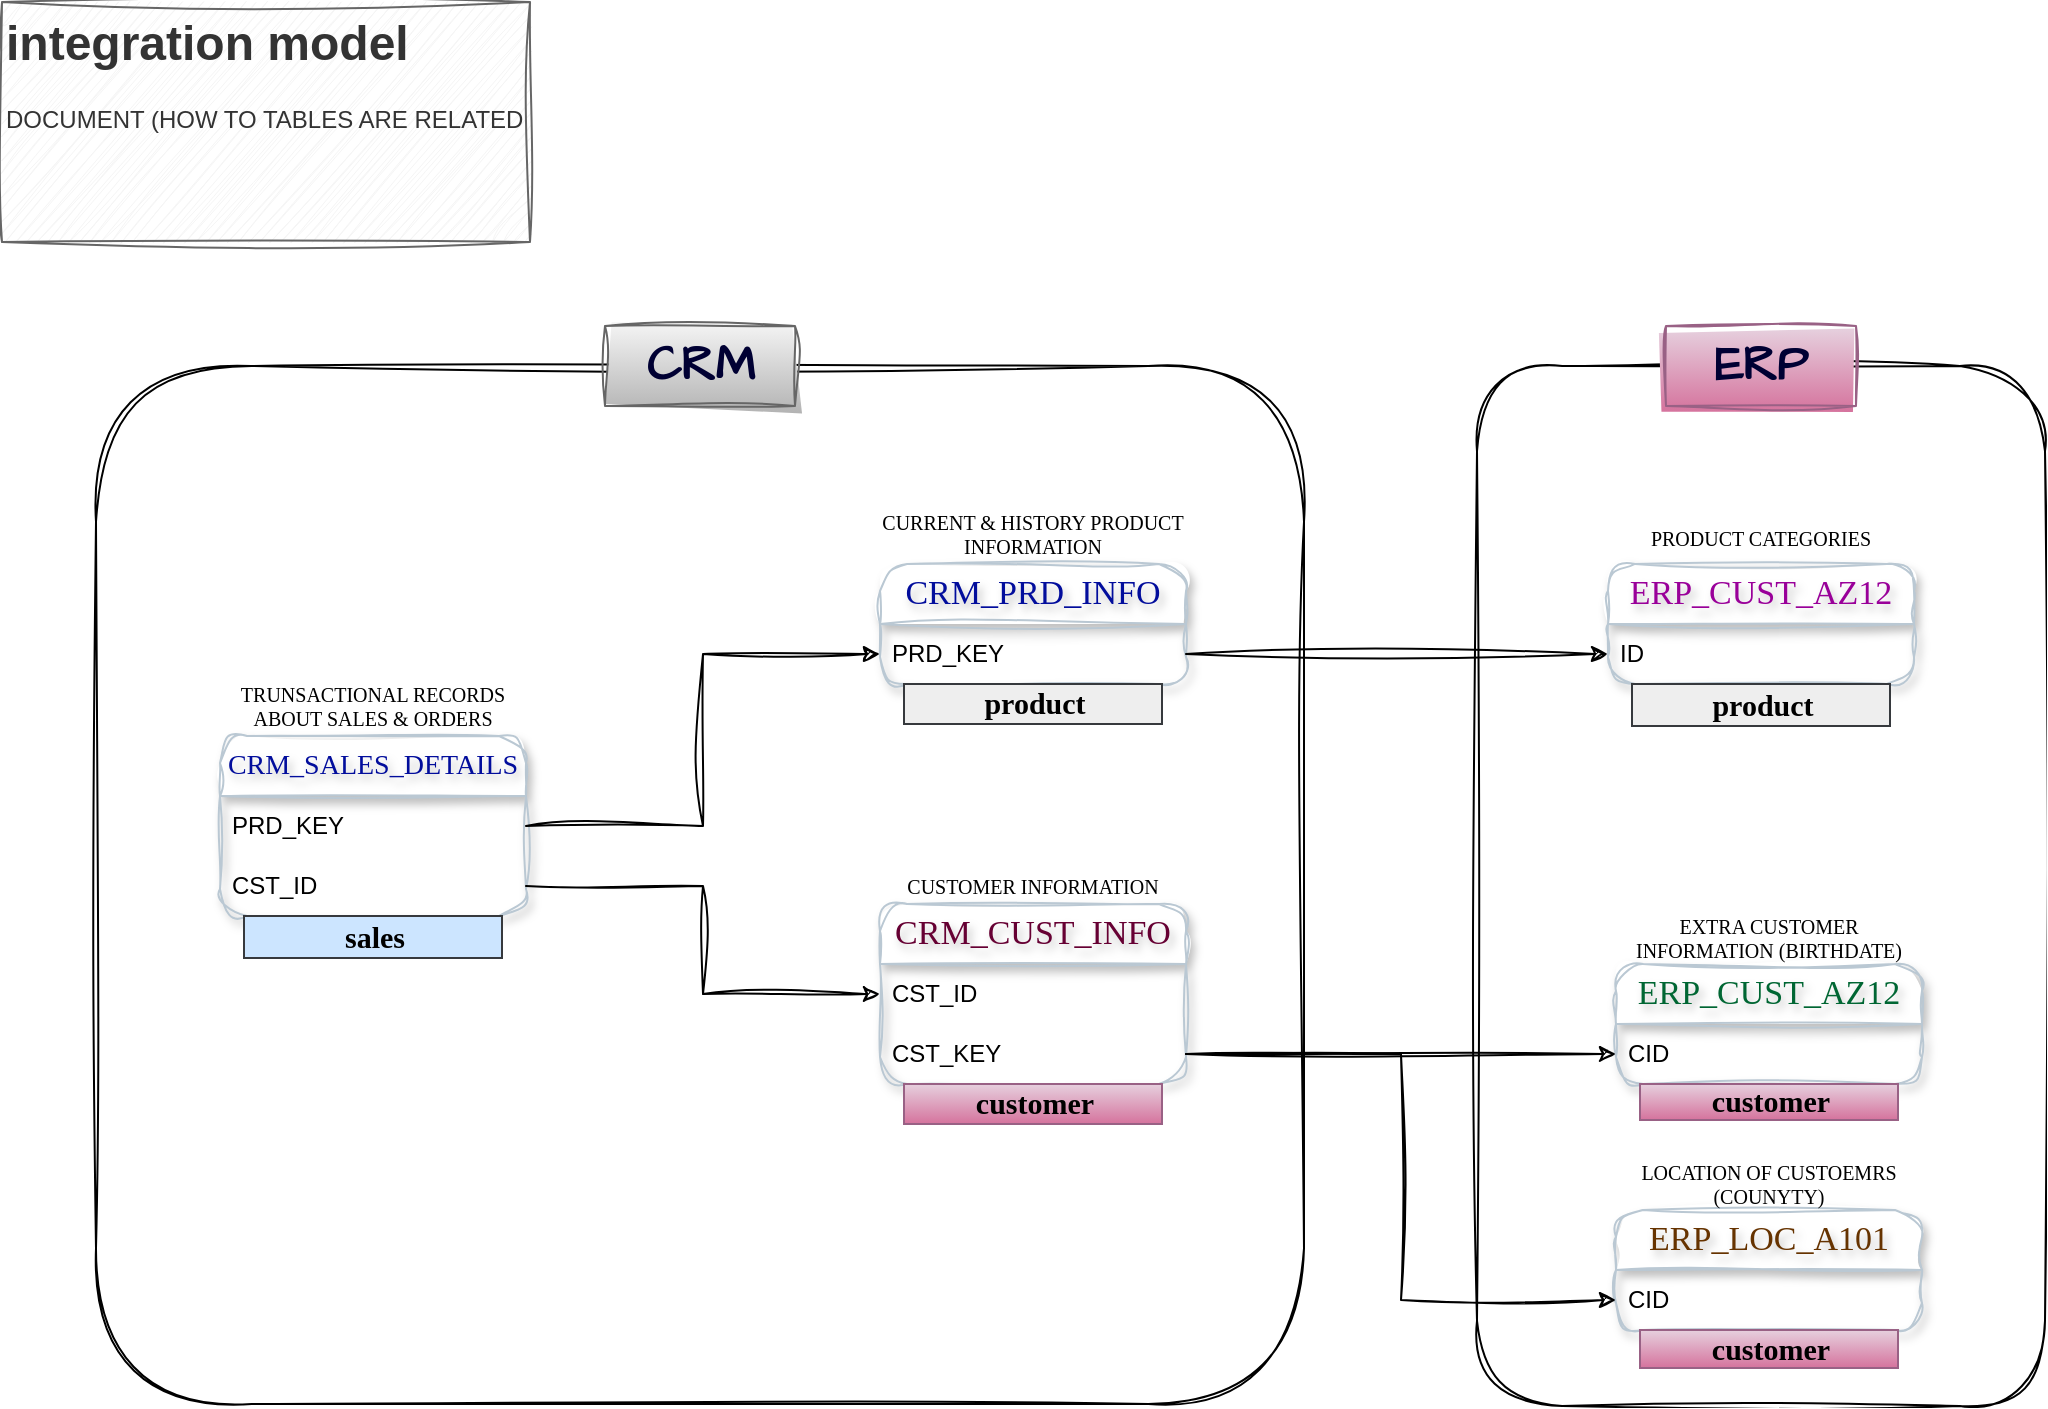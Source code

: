 <mxfile version="28.1.2" pages="2">
  <diagram name="Page-1" id="mvDb_Kd92rDcgLwUR48M">
    <mxGraphModel dx="1042" dy="626" grid="0" gridSize="10" guides="1" tooltips="1" connect="1" arrows="1" fold="1" page="1" pageScale="1" pageWidth="1200" pageHeight="1600" background="none" math="0" shadow="0">
      <root>
        <mxCell id="0" />
        <mxCell id="1" parent="0" />
        <mxCell id="jN1JfyGR_ZHe_GP9HwII-1" value="&lt;h1 style=&quot;margin-top: 0px;&quot;&gt;integration model&lt;/h1&gt;&lt;p&gt;DOCUMENT (HOW TO TABLES ARE RELATED&lt;/p&gt;" style="text;html=1;whiteSpace=wrap;overflow=hidden;rounded=0;labelBackgroundColor=none;fontColor=#333333;sketch=1;curveFitting=1;jiggle=2;fillColor=#f5f5f5;strokeColor=#666666;" parent="1" vertex="1">
          <mxGeometry x="4" y="3" width="264" height="120" as="geometry" />
        </mxCell>
        <mxCell id="jN1JfyGR_ZHe_GP9HwII-3" value="&lt;font style=&quot;font-size: 17px; color: rgb(102, 0, 51);&quot; face=&quot;Times New Roman&quot;&gt;CRM_CUST_INFO&lt;/font&gt;" style="swimlane;fontStyle=0;childLayout=stackLayout;horizontal=1;startSize=30;horizontalStack=0;resizeParent=1;resizeParentMax=0;resizeLast=0;collapsible=1;marginBottom=0;whiteSpace=wrap;html=1;labelBackgroundColor=none;fillColor=default;strokeColor=#BAC8D3;fontColor=#EEEEEE;shadow=1;rounded=1;sketch=1;curveFitting=1;jiggle=2;glass=0;gradientColor=none;swimlaneFillColor=none;labelBorderColor=none;textShadow=1;convertToSvg=0;" parent="1" vertex="1">
          <mxGeometry x="443" y="454" width="153" height="90" as="geometry">
            <mxRectangle x="463" y="304" width="173" height="32" as="alternateBounds" />
          </mxGeometry>
        </mxCell>
        <mxCell id="jN1JfyGR_ZHe_GP9HwII-5" value="CST_ID" style="text;strokeColor=none;fillColor=none;align=left;verticalAlign=middle;spacingLeft=4;spacingRight=4;overflow=hidden;points=[[0,0.5],[1,0.5]];portConstraint=eastwest;rotatable=0;html=1;labelBackgroundColor=none;fontColor=default;sketch=1;curveFitting=1;jiggle=2;whiteSpace=wrap;textShadow=0;fontFamily=Helvetica;" parent="jN1JfyGR_ZHe_GP9HwII-3" vertex="1">
          <mxGeometry y="30" width="153" height="30" as="geometry" />
        </mxCell>
        <mxCell id="8acILNu5yyo7tEhajvuI-9" value="CST_KEY" style="text;strokeColor=none;fillColor=none;align=left;verticalAlign=middle;spacingLeft=4;spacingRight=4;overflow=hidden;points=[[0,0.5],[1,0.5]];portConstraint=eastwest;rotatable=0;html=1;labelBackgroundColor=none;fontColor=default;sketch=1;curveFitting=1;jiggle=2;whiteSpace=wrap;textShadow=0;fontFamily=Helvetica;" parent="jN1JfyGR_ZHe_GP9HwII-3" vertex="1">
          <mxGeometry y="60" width="153" height="30" as="geometry" />
        </mxCell>
        <mxCell id="jN1JfyGR_ZHe_GP9HwII-18" value="&lt;font face=&quot;Verdana&quot;&gt;CUSTOMER INFORMATION&lt;/font&gt;" style="text;html=1;align=center;verticalAlign=middle;whiteSpace=wrap;rounded=0;fontFamily=Architects Daughter;fontSource=https%3A%2F%2Ffonts.googleapis.com%2Fcss%3Ffamily%3DArchitects%2BDaughter;fontSize=10;" parent="1" vertex="1">
          <mxGeometry x="443" y="430" width="153" height="30" as="geometry" />
        </mxCell>
        <mxCell id="jN1JfyGR_ZHe_GP9HwII-19" value="&lt;font style=&quot;font-size: 17px; color: light-dark(rgb(2, 13, 156), rgb(255, 193, 237));&quot; face=&quot;Times New Roman&quot;&gt;CRM_PRD_INFO&lt;/font&gt;" style="swimlane;fontStyle=0;childLayout=stackLayout;horizontal=1;startSize=30;horizontalStack=0;resizeParent=1;resizeParentMax=0;resizeLast=0;collapsible=1;marginBottom=0;whiteSpace=wrap;html=1;labelBackgroundColor=none;fillColor=default;strokeColor=#BAC8D3;fontColor=#EEEEEE;shadow=1;rounded=1;sketch=1;curveFitting=1;jiggle=2;glass=0;gradientColor=none;swimlaneFillColor=none;labelBorderColor=none;textShadow=1;convertToSvg=0;" parent="1" vertex="1">
          <mxGeometry x="443" y="284" width="153" height="60" as="geometry">
            <mxRectangle x="463" y="304" width="173" height="32" as="alternateBounds" />
          </mxGeometry>
        </mxCell>
        <mxCell id="jN1JfyGR_ZHe_GP9HwII-20" value="PRD_KEY" style="text;strokeColor=none;fillColor=none;align=left;verticalAlign=middle;spacingLeft=4;spacingRight=4;overflow=hidden;points=[[0,0.5],[1,0.5]];portConstraint=eastwest;rotatable=0;html=1;labelBackgroundColor=none;fontColor=default;sketch=1;curveFitting=1;jiggle=2;whiteSpace=wrap;textShadow=0;fontFamily=Helvetica;" parent="jN1JfyGR_ZHe_GP9HwII-19" vertex="1">
          <mxGeometry y="30" width="153" height="30" as="geometry" />
        </mxCell>
        <mxCell id="jN1JfyGR_ZHe_GP9HwII-21" value="&lt;font face=&quot;Verdana&quot;&gt;CURRENT &amp;amp; HISTORY PRODUCT INFORMATION&lt;/font&gt;" style="text;html=1;align=center;verticalAlign=middle;whiteSpace=wrap;rounded=0;fontFamily=Architects Daughter;fontSource=https%3A%2F%2Ffonts.googleapis.com%2Fcss%3Ffamily%3DArchitects%2BDaughter;fontSize=10;" parent="1" vertex="1">
          <mxGeometry x="443" y="254" width="153" height="30" as="geometry" />
        </mxCell>
        <mxCell id="jN1JfyGR_ZHe_GP9HwII-22" value="&lt;font style=&quot;font-size: 14px;&quot; face=&quot;Times New Roman&quot; color=&quot;#020d9c&quot;&gt;CRM_SALES_DETAILS&lt;/font&gt;" style="swimlane;fontStyle=0;childLayout=stackLayout;horizontal=1;startSize=30;horizontalStack=0;resizeParent=1;resizeParentMax=0;resizeLast=0;collapsible=1;marginBottom=0;whiteSpace=wrap;html=1;labelBackgroundColor=none;fillColor=default;strokeColor=#BAC8D3;fontColor=#EEEEEE;shadow=1;rounded=1;sketch=1;curveFitting=1;jiggle=2;glass=0;gradientColor=none;swimlaneFillColor=none;labelBorderColor=none;textShadow=1;convertToSvg=0;" parent="1" vertex="1">
          <mxGeometry x="113" y="370" width="153" height="90" as="geometry">
            <mxRectangle x="112" y="398" width="173" height="32" as="alternateBounds" />
          </mxGeometry>
        </mxCell>
        <mxCell id="jN1JfyGR_ZHe_GP9HwII-23" value="PRD_KEY" style="text;strokeColor=none;fillColor=none;align=left;verticalAlign=middle;spacingLeft=4;spacingRight=4;overflow=hidden;points=[[0,0.5],[1,0.5]];portConstraint=eastwest;rotatable=0;html=1;labelBackgroundColor=none;fontColor=default;sketch=1;curveFitting=1;jiggle=2;whiteSpace=wrap;textShadow=0;fontFamily=Helvetica;" parent="jN1JfyGR_ZHe_GP9HwII-22" vertex="1">
          <mxGeometry y="30" width="153" height="30" as="geometry" />
        </mxCell>
        <mxCell id="jN1JfyGR_ZHe_GP9HwII-34" value="CST_ID" style="text;strokeColor=none;fillColor=none;align=left;verticalAlign=middle;spacingLeft=4;spacingRight=4;overflow=hidden;points=[[0,0.5],[1,0.5]];portConstraint=eastwest;rotatable=0;html=1;labelBackgroundColor=none;fontColor=default;sketch=1;curveFitting=1;jiggle=2;whiteSpace=wrap;textShadow=0;fontFamily=Helvetica;" parent="jN1JfyGR_ZHe_GP9HwII-22" vertex="1">
          <mxGeometry y="60" width="153" height="30" as="geometry" />
        </mxCell>
        <mxCell id="jN1JfyGR_ZHe_GP9HwII-24" value="&lt;font face=&quot;Verdana&quot;&gt;TRUNSACTIONAL RECORDS ABOUT SALES &amp;amp; ORDERS&lt;/font&gt;" style="text;html=1;align=center;verticalAlign=middle;whiteSpace=wrap;rounded=0;fontFamily=Architects Daughter;fontSource=https%3A%2F%2Ffonts.googleapis.com%2Fcss%3Ffamily%3DArchitects%2BDaughter;fontSize=10;" parent="1" vertex="1">
          <mxGeometry x="113" y="340" width="153" height="30" as="geometry" />
        </mxCell>
        <mxCell id="8acILNu5yyo7tEhajvuI-1" value="&lt;font style=&quot;color: light-dark(rgb(0, 102, 51), rgb(255, 193, 237));&quot; face=&quot;Times New Roman&quot;&gt;&lt;span style=&quot;font-size: 17px;&quot;&gt;ERP_CUST_AZ12&lt;/span&gt;&lt;/font&gt;" style="swimlane;fontStyle=0;childLayout=stackLayout;horizontal=1;startSize=30;horizontalStack=0;resizeParent=1;resizeParentMax=0;resizeLast=0;collapsible=1;marginBottom=0;whiteSpace=wrap;html=1;labelBackgroundColor=none;fillColor=default;strokeColor=#BAC8D3;fontColor=#EEEEEE;shadow=1;rounded=1;sketch=1;curveFitting=1;jiggle=2;glass=0;gradientColor=none;swimlaneFillColor=none;labelBorderColor=none;textShadow=1;convertToSvg=0;" parent="1" vertex="1">
          <mxGeometry x="811" y="484" width="153" height="60" as="geometry">
            <mxRectangle x="463" y="304" width="173" height="32" as="alternateBounds" />
          </mxGeometry>
        </mxCell>
        <mxCell id="8acILNu5yyo7tEhajvuI-2" value="CID" style="text;strokeColor=none;fillColor=none;align=left;verticalAlign=middle;spacingLeft=4;spacingRight=4;overflow=hidden;points=[[0,0.5],[1,0.5]];portConstraint=eastwest;rotatable=0;html=1;labelBackgroundColor=none;fontColor=default;sketch=1;curveFitting=1;jiggle=2;whiteSpace=wrap;textShadow=0;fontFamily=Helvetica;" parent="8acILNu5yyo7tEhajvuI-1" vertex="1">
          <mxGeometry y="30" width="153" height="30" as="geometry" />
        </mxCell>
        <mxCell id="8acILNu5yyo7tEhajvuI-3" value="&lt;font face=&quot;Verdana&quot;&gt;EXTRA CUSTOMER INFORMATION (BIRTHDATE)&lt;/font&gt;" style="text;html=1;align=center;verticalAlign=middle;whiteSpace=wrap;rounded=0;fontFamily=Architects Daughter;fontSource=https%3A%2F%2Ffonts.googleapis.com%2Fcss%3Ffamily%3DArchitects%2BDaughter;fontSize=10;" parent="1" vertex="1">
          <mxGeometry x="811" y="456" width="153" height="30" as="geometry" />
        </mxCell>
        <mxCell id="8acILNu5yyo7tEhajvuI-10" style="edgeStyle=orthogonalEdgeStyle;rounded=0;sketch=1;hachureGap=4;jiggle=2;curveFitting=1;orthogonalLoop=1;jettySize=auto;html=1;entryX=0;entryY=0.5;entryDx=0;entryDy=0;fontFamily=Architects Daughter;fontSource=https%3A%2F%2Ffonts.googleapis.com%2Fcss%3Ffamily%3DArchitects%2BDaughter;" parent="1" source="jN1JfyGR_ZHe_GP9HwII-23" target="jN1JfyGR_ZHe_GP9HwII-20" edge="1">
          <mxGeometry relative="1" as="geometry" />
        </mxCell>
        <mxCell id="8acILNu5yyo7tEhajvuI-11" style="edgeStyle=orthogonalEdgeStyle;rounded=0;sketch=1;hachureGap=4;jiggle=2;curveFitting=1;orthogonalLoop=1;jettySize=auto;html=1;entryX=0;entryY=0.5;entryDx=0;entryDy=0;fontFamily=Architects Daughter;fontSource=https%3A%2F%2Ffonts.googleapis.com%2Fcss%3Ffamily%3DArchitects%2BDaughter;" parent="1" source="jN1JfyGR_ZHe_GP9HwII-34" target="jN1JfyGR_ZHe_GP9HwII-5" edge="1">
          <mxGeometry relative="1" as="geometry" />
        </mxCell>
        <mxCell id="8acILNu5yyo7tEhajvuI-12" style="edgeStyle=orthogonalEdgeStyle;rounded=0;sketch=1;hachureGap=4;jiggle=2;curveFitting=1;orthogonalLoop=1;jettySize=auto;html=1;entryX=0;entryY=0.5;entryDx=0;entryDy=0;fontFamily=Architects Daughter;fontSource=https%3A%2F%2Ffonts.googleapis.com%2Fcss%3Ffamily%3DArchitects%2BDaughter;" parent="1" source="8acILNu5yyo7tEhajvuI-9" target="8acILNu5yyo7tEhajvuI-2" edge="1">
          <mxGeometry relative="1" as="geometry" />
        </mxCell>
        <mxCell id="8acILNu5yyo7tEhajvuI-13" value="&lt;font style=&quot;color: light-dark(rgb(102, 51, 0), rgb(255, 193, 237));&quot; face=&quot;Times New Roman&quot;&gt;&lt;span style=&quot;font-size: 17px;&quot;&gt;ERP_LOC_A101&lt;/span&gt;&lt;/font&gt;" style="swimlane;fontStyle=0;childLayout=stackLayout;horizontal=1;startSize=30;horizontalStack=0;resizeParent=1;resizeParentMax=0;resizeLast=0;collapsible=1;marginBottom=0;whiteSpace=wrap;html=1;labelBackgroundColor=none;fillColor=default;strokeColor=#BAC8D3;fontColor=#EEEEEE;shadow=1;rounded=1;sketch=1;curveFitting=1;jiggle=2;glass=0;gradientColor=none;swimlaneFillColor=none;labelBorderColor=none;textShadow=1;convertToSvg=0;" parent="1" vertex="1">
          <mxGeometry x="811" y="607" width="153" height="60" as="geometry">
            <mxRectangle x="463" y="304" width="173" height="32" as="alternateBounds" />
          </mxGeometry>
        </mxCell>
        <mxCell id="8acILNu5yyo7tEhajvuI-14" value="CID" style="text;strokeColor=none;fillColor=none;align=left;verticalAlign=middle;spacingLeft=4;spacingRight=4;overflow=hidden;points=[[0,0.5],[1,0.5]];portConstraint=eastwest;rotatable=0;html=1;labelBackgroundColor=none;fontColor=default;sketch=1;curveFitting=1;jiggle=2;whiteSpace=wrap;textShadow=0;fontFamily=Helvetica;" parent="8acILNu5yyo7tEhajvuI-13" vertex="1">
          <mxGeometry y="30" width="153" height="30" as="geometry" />
        </mxCell>
        <mxCell id="8acILNu5yyo7tEhajvuI-15" value="&lt;font face=&quot;Verdana&quot;&gt;LOCATION OF CUSTOEMRS (COUNYTY)&lt;/font&gt;" style="text;html=1;align=center;verticalAlign=middle;whiteSpace=wrap;rounded=0;fontFamily=Architects Daughter;fontSource=https%3A%2F%2Ffonts.googleapis.com%2Fcss%3Ffamily%3DArchitects%2BDaughter;fontSize=10;" parent="1" vertex="1">
          <mxGeometry x="811" y="579" width="153" height="30" as="geometry" />
        </mxCell>
        <mxCell id="8acILNu5yyo7tEhajvuI-16" style="edgeStyle=orthogonalEdgeStyle;rounded=0;sketch=1;hachureGap=4;jiggle=2;curveFitting=1;orthogonalLoop=1;jettySize=auto;html=1;entryX=0;entryY=0.5;entryDx=0;entryDy=0;fontFamily=Architects Daughter;fontSource=https%3A%2F%2Ffonts.googleapis.com%2Fcss%3Ffamily%3DArchitects%2BDaughter;" parent="1" source="8acILNu5yyo7tEhajvuI-9" target="8acILNu5yyo7tEhajvuI-14" edge="1">
          <mxGeometry relative="1" as="geometry" />
        </mxCell>
        <mxCell id="8acILNu5yyo7tEhajvuI-17" value="&lt;font style=&quot;color: light-dark(rgb(153, 0, 153), rgb(255, 193, 237));&quot; face=&quot;Times New Roman&quot;&gt;&lt;span style=&quot;font-size: 17px;&quot;&gt;ERP_CUST_AZ12&lt;/span&gt;&lt;/font&gt;" style="swimlane;fontStyle=0;childLayout=stackLayout;horizontal=1;startSize=30;horizontalStack=0;resizeParent=1;resizeParentMax=0;resizeLast=0;collapsible=1;marginBottom=0;whiteSpace=wrap;html=1;labelBackgroundColor=none;fillColor=default;strokeColor=#BAC8D3;fontColor=#EEEEEE;shadow=1;rounded=1;sketch=1;curveFitting=1;jiggle=2;glass=0;gradientColor=none;swimlaneFillColor=none;labelBorderColor=none;textShadow=1;convertToSvg=0;" parent="1" vertex="1">
          <mxGeometry x="807" y="284" width="153" height="60" as="geometry">
            <mxRectangle x="463" y="304" width="173" height="32" as="alternateBounds" />
          </mxGeometry>
        </mxCell>
        <mxCell id="8acILNu5yyo7tEhajvuI-18" value="ID" style="text;strokeColor=none;fillColor=none;align=left;verticalAlign=middle;spacingLeft=4;spacingRight=4;overflow=hidden;points=[[0,0.5],[1,0.5]];portConstraint=eastwest;rotatable=0;html=1;labelBackgroundColor=none;fontColor=default;sketch=1;curveFitting=1;jiggle=2;whiteSpace=wrap;textShadow=0;fontFamily=Helvetica;" parent="8acILNu5yyo7tEhajvuI-17" vertex="1">
          <mxGeometry y="30" width="153" height="30" as="geometry" />
        </mxCell>
        <mxCell id="8acILNu5yyo7tEhajvuI-19" value="&lt;font face=&quot;Verdana&quot;&gt;PRODUCT CATEGORIES&lt;/font&gt;" style="text;html=1;align=center;verticalAlign=middle;whiteSpace=wrap;rounded=0;fontFamily=Architects Daughter;fontSource=https%3A%2F%2Ffonts.googleapis.com%2Fcss%3Ffamily%3DArchitects%2BDaughter;fontSize=10;" parent="1" vertex="1">
          <mxGeometry x="807" y="256" width="153" height="30" as="geometry" />
        </mxCell>
        <mxCell id="8acILNu5yyo7tEhajvuI-20" style="edgeStyle=orthogonalEdgeStyle;rounded=0;sketch=1;hachureGap=4;jiggle=2;curveFitting=1;orthogonalLoop=1;jettySize=auto;html=1;entryX=0;entryY=0.5;entryDx=0;entryDy=0;fontFamily=Architects Daughter;fontSource=https%3A%2F%2Ffonts.googleapis.com%2Fcss%3Ffamily%3DArchitects%2BDaughter;" parent="1" source="jN1JfyGR_ZHe_GP9HwII-20" target="8acILNu5yyo7tEhajvuI-18" edge="1">
          <mxGeometry relative="1" as="geometry" />
        </mxCell>
        <mxCell id="8acILNu5yyo7tEhajvuI-21" value="" style="rounded=1;whiteSpace=wrap;html=1;sketch=1;hachureGap=4;jiggle=2;curveFitting=1;fontFamily=Architects Daughter;fontSource=https%3A%2F%2Ffonts.googleapis.com%2Fcss%3Ffamily%3DArchitects%2BDaughter;fillColor=none;strokeColor=default;" parent="1" vertex="1">
          <mxGeometry x="51" y="185" width="604" height="519" as="geometry" />
        </mxCell>
        <mxCell id="8acILNu5yyo7tEhajvuI-22" value="&lt;b&gt;&lt;font style=&quot;color: rgb(0, 0, 51); font-size: 24px;&quot;&gt;CRM&lt;/font&gt;&lt;/b&gt;" style="rounded=0;whiteSpace=wrap;html=1;sketch=1;hachureGap=4;jiggle=2;curveFitting=1;fontFamily=Architects Daughter;fontSource=https%3A%2F%2Ffonts.googleapis.com%2Fcss%3Ffamily%3DArchitects%2BDaughter;fillColor=#f5f5f5;gradientColor=#b3b3b3;strokeColor=#666666;" parent="1" vertex="1">
          <mxGeometry x="305.5" y="165" width="95" height="40" as="geometry" />
        </mxCell>
        <mxCell id="8acILNu5yyo7tEhajvuI-24" value="" style="rounded=1;whiteSpace=wrap;html=1;sketch=1;hachureGap=4;jiggle=2;curveFitting=1;fontFamily=Architects Daughter;fontSource=https%3A%2F%2Ffonts.googleapis.com%2Fcss%3Ffamily%3DArchitects%2BDaughter;fillColor=none;" parent="1" vertex="1">
          <mxGeometry x="741.5" y="185" width="284" height="520" as="geometry" />
        </mxCell>
        <mxCell id="8acILNu5yyo7tEhajvuI-25" value="&lt;b&gt;&lt;font style=&quot;color: rgb(0, 0, 51); font-size: 24px;&quot;&gt;ERP&lt;/font&gt;&lt;/b&gt;" style="rounded=0;whiteSpace=wrap;html=1;sketch=1;hachureGap=4;jiggle=2;curveFitting=1;fontFamily=Architects Daughter;fontSource=https%3A%2F%2Ffonts.googleapis.com%2Fcss%3Ffamily%3DArchitects%2BDaughter;fillColor=#e6d0de;gradientColor=#d5739d;strokeColor=#996185;" parent="1" vertex="1">
          <mxGeometry x="836" y="165" width="95" height="40" as="geometry" />
        </mxCell>
        <mxCell id="597nxnsJrAj4CBW8012T-7" value="&lt;font face=&quot;Times New Roman&quot;&gt;product&lt;/font&gt;" style="text;align=center;fontStyle=1;verticalAlign=middle;spacingLeft=3;spacingRight=3;rotatable=0;points=[[0,0.5],[1,0.5]];portConstraint=eastwest;html=1;fontFamily=Architects Daughter;fontSource=https%3A%2F%2Ffonts.googleapis.com%2Fcss%3Ffamily%3DArchitects%2BDaughter;fontSize=15;fillColor=#eeeeee;strokeColor=#36393d;" vertex="1" parent="1">
          <mxGeometry x="819" y="344" width="129" height="21" as="geometry" />
        </mxCell>
        <mxCell id="597nxnsJrAj4CBW8012T-8" value="&lt;font face=&quot;Times New Roman&quot;&gt;product&lt;/font&gt;" style="text;align=center;fontStyle=1;verticalAlign=middle;spacingLeft=3;spacingRight=3;rotatable=0;points=[[0,0.5],[1,0.5]];portConstraint=eastwest;html=1;fontFamily=Architects Daughter;fontSource=https%3A%2F%2Ffonts.googleapis.com%2Fcss%3Ffamily%3DArchitects%2BDaughter;fontSize=15;fillColor=#eeeeee;strokeColor=#36393d;" vertex="1" parent="1">
          <mxGeometry x="455" y="344" width="129" height="20" as="geometry" />
        </mxCell>
        <mxCell id="597nxnsJrAj4CBW8012T-9" value="&lt;font face=&quot;Times New Roman&quot;&gt;sales&lt;/font&gt;" style="text;align=center;fontStyle=1;verticalAlign=middle;spacingLeft=3;spacingRight=3;rotatable=0;points=[[0,0.5],[1,0.5]];portConstraint=eastwest;html=1;fontFamily=Architects Daughter;fontSource=https%3A%2F%2Ffonts.googleapis.com%2Fcss%3Ffamily%3DArchitects%2BDaughter;fontSize=15;fillColor=#cce5ff;strokeColor=#36393d;" vertex="1" parent="1">
          <mxGeometry x="125" y="460" width="129" height="21" as="geometry" />
        </mxCell>
        <mxCell id="597nxnsJrAj4CBW8012T-10" value="&lt;font face=&quot;Times New Roman&quot;&gt;customer&lt;/font&gt;" style="text;align=center;fontStyle=1;verticalAlign=middle;spacingLeft=3;spacingRight=3;rotatable=0;points=[[0,0.5],[1,0.5]];portConstraint=eastwest;html=1;fontFamily=Architects Daughter;fontSource=https%3A%2F%2Ffonts.googleapis.com%2Fcss%3Ffamily%3DArchitects%2BDaughter;fontSize=15;fillColor=#e6d0de;strokeColor=#996185;gradientColor=#d5739d;" vertex="1" parent="1">
          <mxGeometry x="455" y="544" width="129" height="20" as="geometry" />
        </mxCell>
        <mxCell id="597nxnsJrAj4CBW8012T-11" value="&lt;font face=&quot;Times New Roman&quot;&gt;customer&lt;/font&gt;" style="text;align=center;fontStyle=1;verticalAlign=middle;spacingLeft=3;spacingRight=3;rotatable=0;points=[[0,0.5],[1,0.5]];portConstraint=eastwest;html=1;fontFamily=Architects Daughter;fontSource=https%3A%2F%2Ffonts.googleapis.com%2Fcss%3Ffamily%3DArchitects%2BDaughter;fontSize=15;fillColor=#e6d0de;strokeColor=#996185;gradientColor=#d5739d;" vertex="1" parent="1">
          <mxGeometry x="823" y="544" width="129" height="18" as="geometry" />
        </mxCell>
        <mxCell id="597nxnsJrAj4CBW8012T-12" value="&lt;font face=&quot;Times New Roman&quot;&gt;customer&lt;/font&gt;" style="text;align=center;fontStyle=1;verticalAlign=middle;spacingLeft=3;spacingRight=3;rotatable=0;points=[[0,0.5],[1,0.5]];portConstraint=eastwest;html=1;fontFamily=Architects Daughter;fontSource=https%3A%2F%2Ffonts.googleapis.com%2Fcss%3Ffamily%3DArchitects%2BDaughter;fontSize=15;fillColor=#e6d0de;strokeColor=#996185;gradientColor=#d5739d;" vertex="1" parent="1">
          <mxGeometry x="823" y="667" width="129" height="19" as="geometry" />
        </mxCell>
      </root>
    </mxGraphModel>
  </diagram>
  <diagram id="TKlJvIGz8X-hBzrEDQ2C" name="Page-2">
    <mxGraphModel grid="0" page="1" gridSize="10" guides="1" tooltips="1" connect="1" arrows="1" fold="1" pageScale="1" pageWidth="1200" pageHeight="1600" math="0" shadow="0">
      <root>
        <mxCell id="0" />
        <mxCell id="1" parent="0" />
      </root>
    </mxGraphModel>
  </diagram>
</mxfile>
